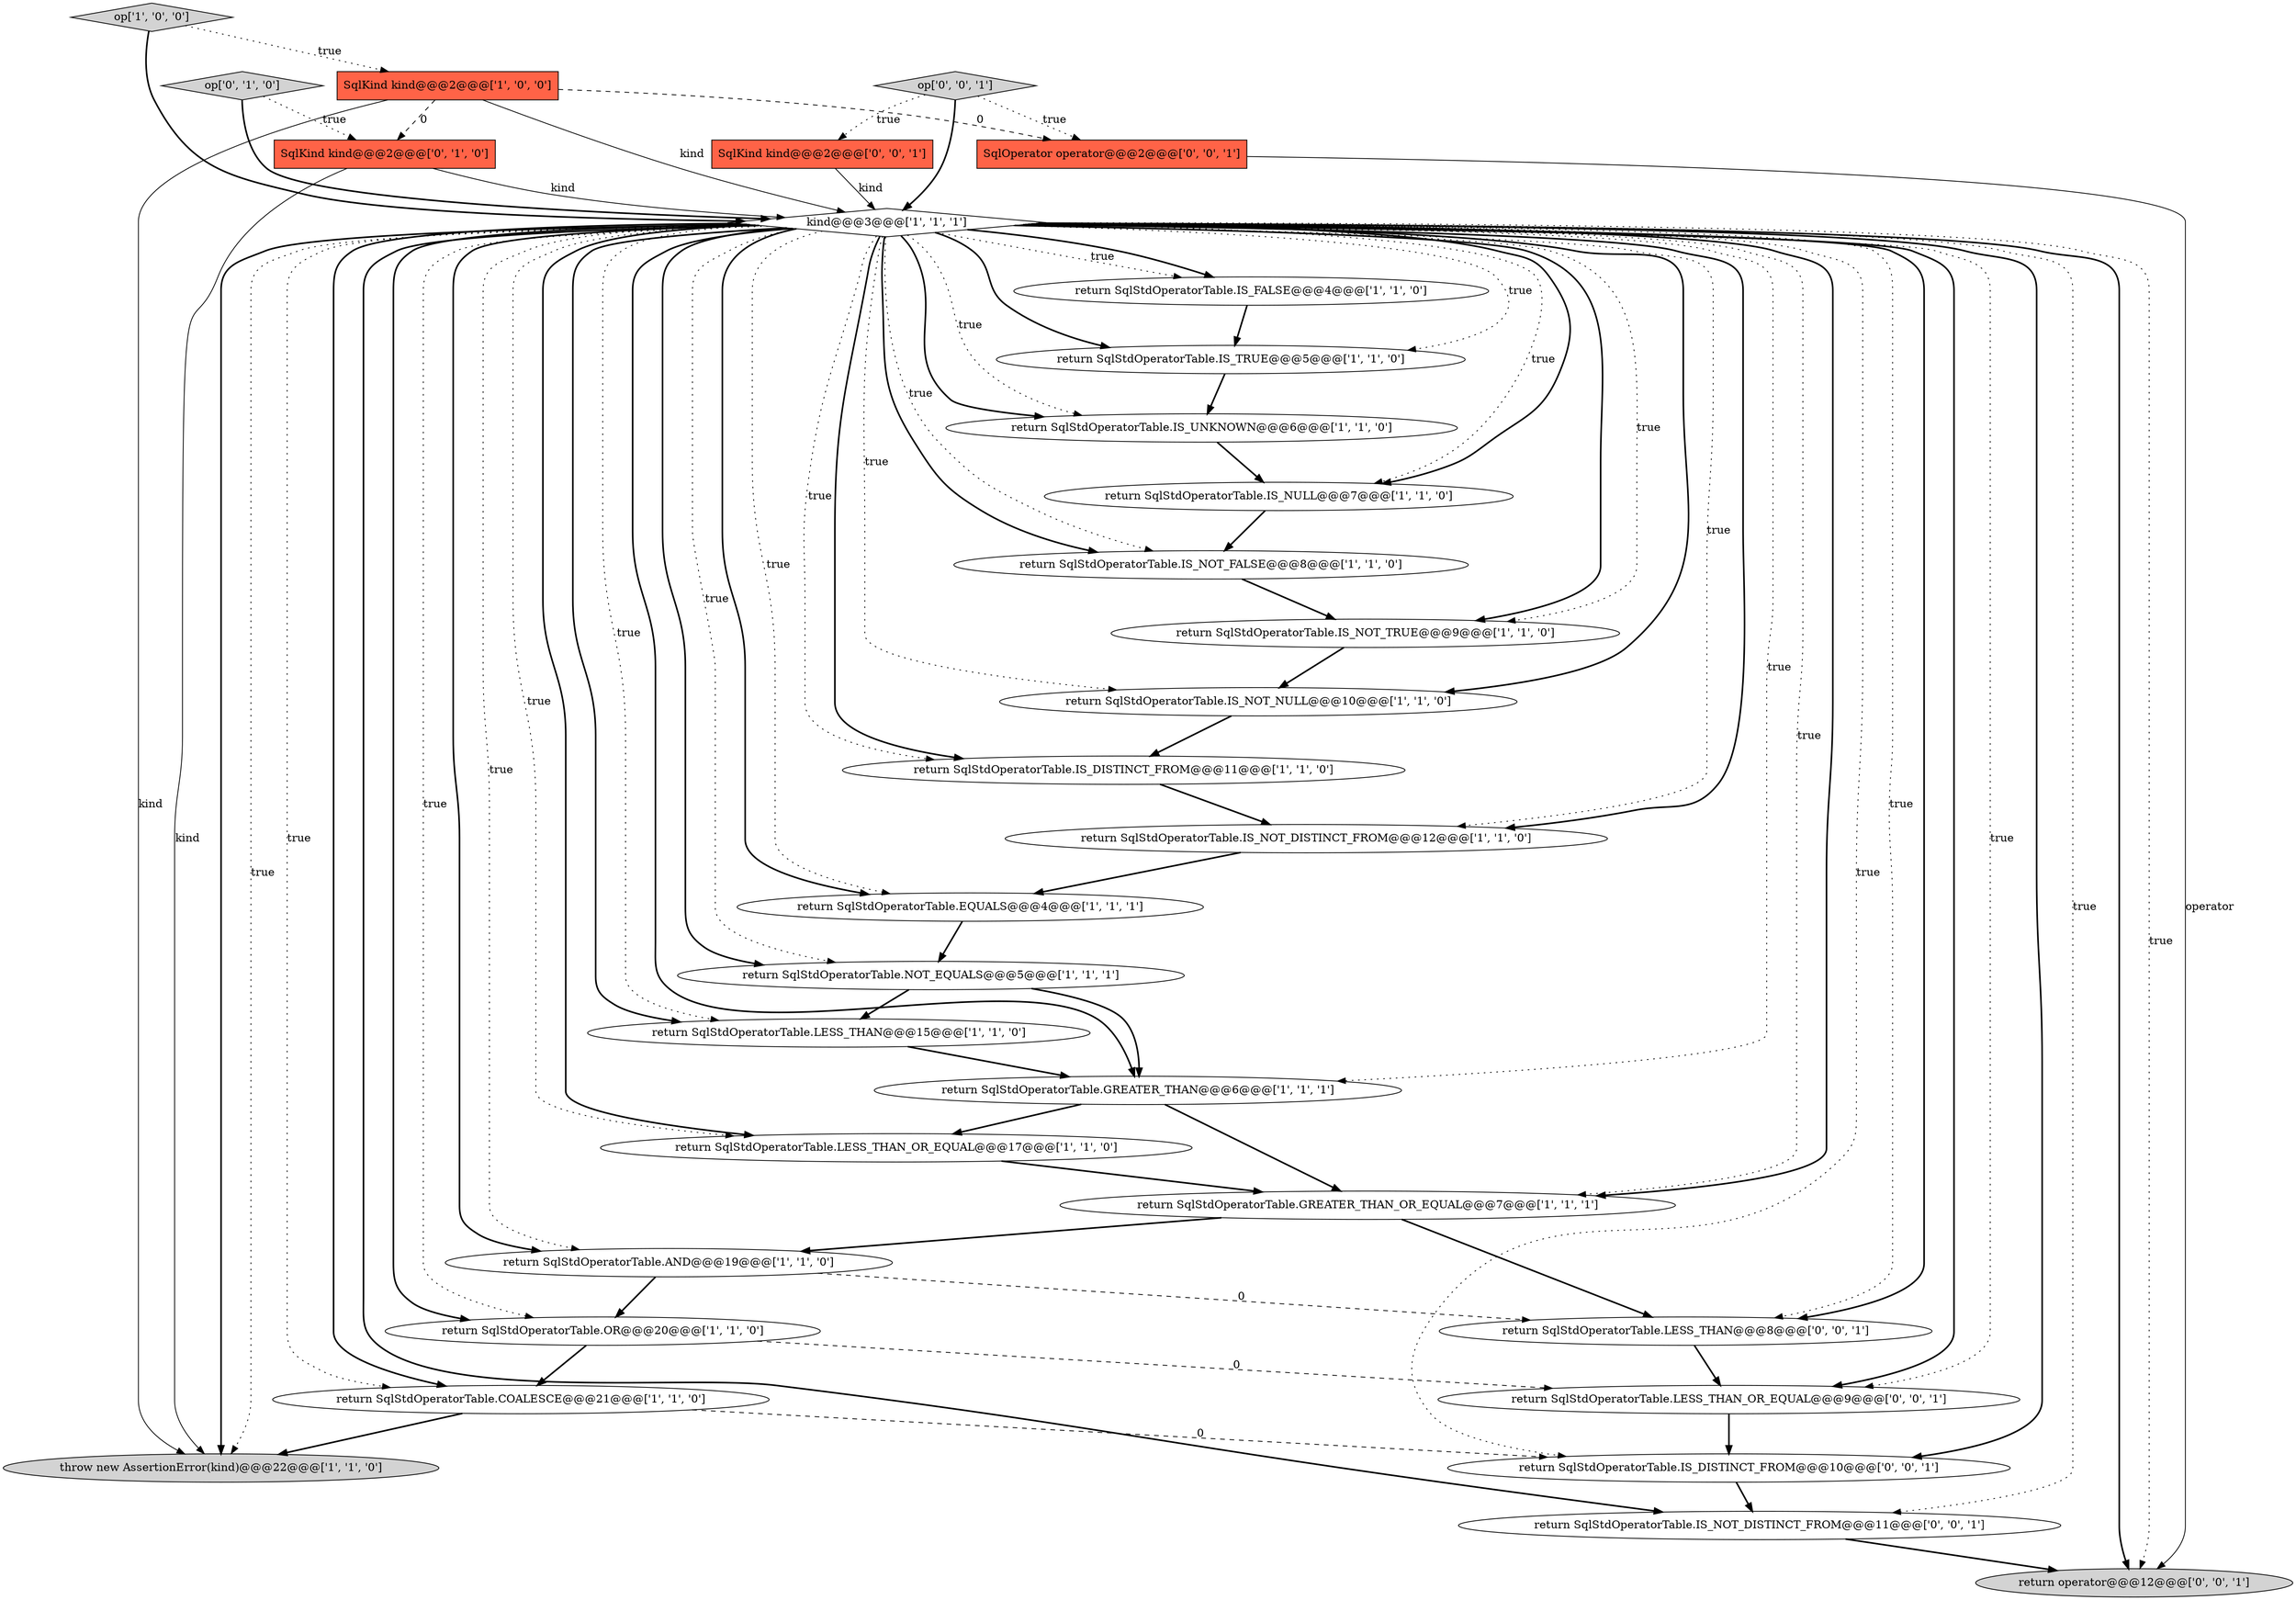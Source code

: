 digraph {
22 [style = filled, label = "SqlKind kind@@@2@@@['0', '1', '0']", fillcolor = tomato, shape = box image = "AAA1AAABBB2BBB"];
8 [style = filled, label = "return SqlStdOperatorTable.IS_NOT_NULL@@@10@@@['1', '1', '0']", fillcolor = white, shape = ellipse image = "AAA0AAABBB1BBB"];
13 [style = filled, label = "return SqlStdOperatorTable.EQUALS@@@4@@@['1', '1', '1']", fillcolor = white, shape = ellipse image = "AAA0AAABBB1BBB"];
16 [style = filled, label = "return SqlStdOperatorTable.GREATER_THAN@@@6@@@['1', '1', '1']", fillcolor = white, shape = ellipse image = "AAA0AAABBB1BBB"];
17 [style = filled, label = "return SqlStdOperatorTable.IS_NOT_DISTINCT_FROM@@@12@@@['1', '1', '0']", fillcolor = white, shape = ellipse image = "AAA0AAABBB1BBB"];
24 [style = filled, label = "return SqlStdOperatorTable.LESS_THAN@@@8@@@['0', '0', '1']", fillcolor = white, shape = ellipse image = "AAA0AAABBB3BBB"];
0 [style = filled, label = "return SqlStdOperatorTable.IS_FALSE@@@4@@@['1', '1', '0']", fillcolor = white, shape = ellipse image = "AAA0AAABBB1BBB"];
25 [style = filled, label = "return SqlStdOperatorTable.LESS_THAN_OR_EQUAL@@@9@@@['0', '0', '1']", fillcolor = white, shape = ellipse image = "AAA0AAABBB3BBB"];
19 [style = filled, label = "return SqlStdOperatorTable.LESS_THAN_OR_EQUAL@@@17@@@['1', '1', '0']", fillcolor = white, shape = ellipse image = "AAA0AAABBB1BBB"];
18 [style = filled, label = "return SqlStdOperatorTable.GREATER_THAN_OR_EQUAL@@@7@@@['1', '1', '1']", fillcolor = white, shape = ellipse image = "AAA0AAABBB1BBB"];
23 [style = filled, label = "op['0', '1', '0']", fillcolor = lightgray, shape = diamond image = "AAA0AAABBB2BBB"];
3 [style = filled, label = "op['1', '0', '0']", fillcolor = lightgray, shape = diamond image = "AAA0AAABBB1BBB"];
6 [style = filled, label = "throw new AssertionError(kind)@@@22@@@['1', '1', '0']", fillcolor = lightgray, shape = ellipse image = "AAA0AAABBB1BBB"];
9 [style = filled, label = "return SqlStdOperatorTable.NOT_EQUALS@@@5@@@['1', '1', '1']", fillcolor = white, shape = ellipse image = "AAA0AAABBB1BBB"];
10 [style = filled, label = "return SqlStdOperatorTable.LESS_THAN@@@15@@@['1', '1', '0']", fillcolor = white, shape = ellipse image = "AAA0AAABBB1BBB"];
12 [style = filled, label = "SqlKind kind@@@2@@@['1', '0', '0']", fillcolor = tomato, shape = box image = "AAA1AAABBB1BBB"];
20 [style = filled, label = "return SqlStdOperatorTable.AND@@@19@@@['1', '1', '0']", fillcolor = white, shape = ellipse image = "AAA0AAABBB1BBB"];
5 [style = filled, label = "return SqlStdOperatorTable.IS_NOT_FALSE@@@8@@@['1', '1', '0']", fillcolor = white, shape = ellipse image = "AAA0AAABBB1BBB"];
14 [style = filled, label = "return SqlStdOperatorTable.IS_NOT_TRUE@@@9@@@['1', '1', '0']", fillcolor = white, shape = ellipse image = "AAA0AAABBB1BBB"];
1 [style = filled, label = "return SqlStdOperatorTable.COALESCE@@@21@@@['1', '1', '0']", fillcolor = white, shape = ellipse image = "AAA0AAABBB1BBB"];
15 [style = filled, label = "return SqlStdOperatorTable.IS_DISTINCT_FROM@@@11@@@['1', '1', '0']", fillcolor = white, shape = ellipse image = "AAA0AAABBB1BBB"];
28 [style = filled, label = "return SqlStdOperatorTable.IS_NOT_DISTINCT_FROM@@@11@@@['0', '0', '1']", fillcolor = white, shape = ellipse image = "AAA0AAABBB3BBB"];
29 [style = filled, label = "return operator@@@12@@@['0', '0', '1']", fillcolor = lightgray, shape = ellipse image = "AAA0AAABBB3BBB"];
30 [style = filled, label = "op['0', '0', '1']", fillcolor = lightgray, shape = diamond image = "AAA0AAABBB3BBB"];
21 [style = filled, label = "return SqlStdOperatorTable.OR@@@20@@@['1', '1', '0']", fillcolor = white, shape = ellipse image = "AAA0AAABBB1BBB"];
31 [style = filled, label = "SqlOperator operator@@@2@@@['0', '0', '1']", fillcolor = tomato, shape = box image = "AAA0AAABBB3BBB"];
26 [style = filled, label = "SqlKind kind@@@2@@@['0', '0', '1']", fillcolor = tomato, shape = box image = "AAA0AAABBB3BBB"];
7 [style = filled, label = "return SqlStdOperatorTable.IS_NULL@@@7@@@['1', '1', '0']", fillcolor = white, shape = ellipse image = "AAA0AAABBB1BBB"];
4 [style = filled, label = "kind@@@3@@@['1', '1', '1']", fillcolor = white, shape = diamond image = "AAA0AAABBB1BBB"];
2 [style = filled, label = "return SqlStdOperatorTable.IS_UNKNOWN@@@6@@@['1', '1', '0']", fillcolor = white, shape = ellipse image = "AAA0AAABBB1BBB"];
27 [style = filled, label = "return SqlStdOperatorTable.IS_DISTINCT_FROM@@@10@@@['0', '0', '1']", fillcolor = white, shape = ellipse image = "AAA0AAABBB3BBB"];
11 [style = filled, label = "return SqlStdOperatorTable.IS_TRUE@@@5@@@['1', '1', '0']", fillcolor = white, shape = ellipse image = "AAA0AAABBB1BBB"];
4->18 [style = dotted, label="true"];
4->25 [style = bold, label=""];
23->22 [style = dotted, label="true"];
4->1 [style = dotted, label="true"];
1->27 [style = dashed, label="0"];
27->28 [style = bold, label=""];
4->15 [style = bold, label=""];
12->31 [style = dashed, label="0"];
4->7 [style = dotted, label="true"];
9->10 [style = bold, label=""];
3->4 [style = bold, label=""];
9->16 [style = bold, label=""];
15->17 [style = bold, label=""];
21->1 [style = bold, label=""];
12->6 [style = solid, label="kind"];
21->25 [style = dashed, label="0"];
4->8 [style = bold, label=""];
4->24 [style = dotted, label="true"];
4->17 [style = dotted, label="true"];
4->16 [style = bold, label=""];
19->18 [style = bold, label=""];
31->29 [style = solid, label="operator"];
4->0 [style = dotted, label="true"];
4->19 [style = bold, label=""];
4->21 [style = bold, label=""];
4->18 [style = bold, label=""];
4->2 [style = bold, label=""];
16->19 [style = bold, label=""];
4->28 [style = dotted, label="true"];
4->0 [style = bold, label=""];
4->13 [style = dotted, label="true"];
25->27 [style = bold, label=""];
18->20 [style = bold, label=""];
7->5 [style = bold, label=""];
14->8 [style = bold, label=""];
4->2 [style = dotted, label="true"];
4->9 [style = bold, label=""];
4->5 [style = dotted, label="true"];
4->10 [style = bold, label=""];
28->29 [style = bold, label=""];
4->14 [style = bold, label=""];
18->24 [style = bold, label=""];
16->18 [style = bold, label=""];
4->24 [style = bold, label=""];
8->15 [style = bold, label=""];
4->17 [style = bold, label=""];
4->10 [style = dotted, label="true"];
22->6 [style = solid, label="kind"];
4->13 [style = bold, label=""];
4->11 [style = dotted, label="true"];
0->11 [style = bold, label=""];
4->29 [style = bold, label=""];
4->15 [style = dotted, label="true"];
4->7 [style = bold, label=""];
4->29 [style = dotted, label="true"];
4->21 [style = dotted, label="true"];
1->6 [style = bold, label=""];
10->16 [style = bold, label=""];
24->25 [style = bold, label=""];
12->22 [style = dashed, label="0"];
4->20 [style = bold, label=""];
4->1 [style = bold, label=""];
17->13 [style = bold, label=""];
13->9 [style = bold, label=""];
26->4 [style = solid, label="kind"];
4->5 [style = bold, label=""];
30->31 [style = dotted, label="true"];
4->19 [style = dotted, label="true"];
4->6 [style = dotted, label="true"];
22->4 [style = solid, label="kind"];
4->6 [style = bold, label=""];
4->20 [style = dotted, label="true"];
23->4 [style = bold, label=""];
4->8 [style = dotted, label="true"];
30->26 [style = dotted, label="true"];
4->25 [style = dotted, label="true"];
5->14 [style = bold, label=""];
4->14 [style = dotted, label="true"];
11->2 [style = bold, label=""];
4->28 [style = bold, label=""];
20->21 [style = bold, label=""];
12->4 [style = solid, label="kind"];
20->24 [style = dashed, label="0"];
30->4 [style = bold, label=""];
3->12 [style = dotted, label="true"];
4->27 [style = bold, label=""];
4->27 [style = dotted, label="true"];
4->16 [style = dotted, label="true"];
2->7 [style = bold, label=""];
4->9 [style = dotted, label="true"];
4->11 [style = bold, label=""];
}
